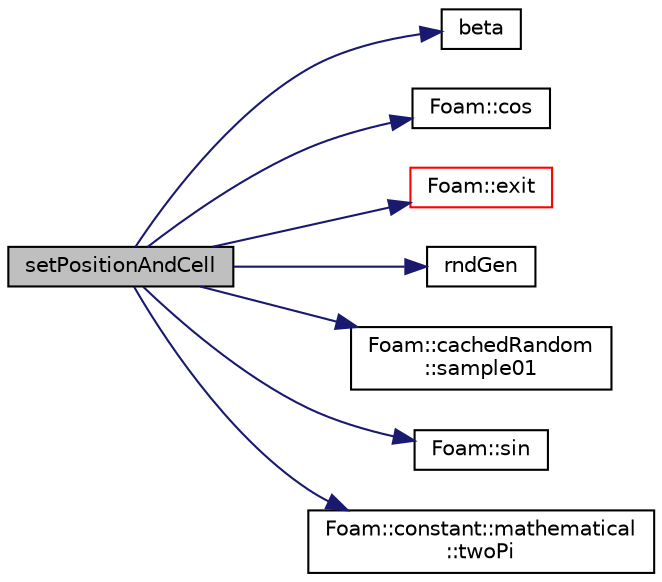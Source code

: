 digraph "setPositionAndCell"
{
  bgcolor="transparent";
  edge [fontname="Helvetica",fontsize="10",labelfontname="Helvetica",labelfontsize="10"];
  node [fontname="Helvetica",fontsize="10",shape=record];
  rankdir="LR";
  Node1 [label="setPositionAndCell",height=0.2,width=0.4,color="black", fillcolor="grey75", style="filled", fontcolor="black"];
  Node1 -> Node2 [color="midnightblue",fontsize="10",style="solid",fontname="Helvetica"];
  Node2 [label="beta",height=0.2,width=0.4,color="black",URL="$a04511.html#a7f7bcc92fa37329ef6b25b3a843cb8ba"];
  Node1 -> Node3 [color="midnightblue",fontsize="10",style="solid",fontname="Helvetica"];
  Node3 [label="Foam::cos",height=0.2,width=0.4,color="black",URL="$a10725.html#aebb41a148f7cf44b63e12f69e487e49f"];
  Node1 -> Node4 [color="midnightblue",fontsize="10",style="solid",fontname="Helvetica"];
  Node4 [label="Foam::exit",height=0.2,width=0.4,color="red",URL="$a10725.html#a06ca7250d8e89caf05243ec094843642"];
  Node1 -> Node5 [color="midnightblue",fontsize="10",style="solid",fontname="Helvetica"];
  Node5 [label="rndGen",height=0.2,width=0.4,color="black",URL="$a04424.html#a5131998e20f3c5a8bd03cf9b48cc76c7"];
  Node1 -> Node6 [color="midnightblue",fontsize="10",style="solid",fontname="Helvetica"];
  Node6 [label="Foam::cachedRandom\l::sample01",height=0.2,width=0.4,color="black",URL="$a00190.html#a69e8ec3910ef84b36df7af5b8e692c0a",tooltip="Return a sample whose components lie in the range 0-1. "];
  Node1 -> Node7 [color="midnightblue",fontsize="10",style="solid",fontname="Helvetica"];
  Node7 [label="Foam::sin",height=0.2,width=0.4,color="black",URL="$a10725.html#a4517d680df5510934705011b30dcefa6"];
  Node1 -> Node8 [color="midnightblue",fontsize="10",style="solid",fontname="Helvetica"];
  Node8 [label="Foam::constant::mathematical\l::twoPi",height=0.2,width=0.4,color="black",URL="$a10737.html#a7574b446d33e802339e1708574670c00"];
}
